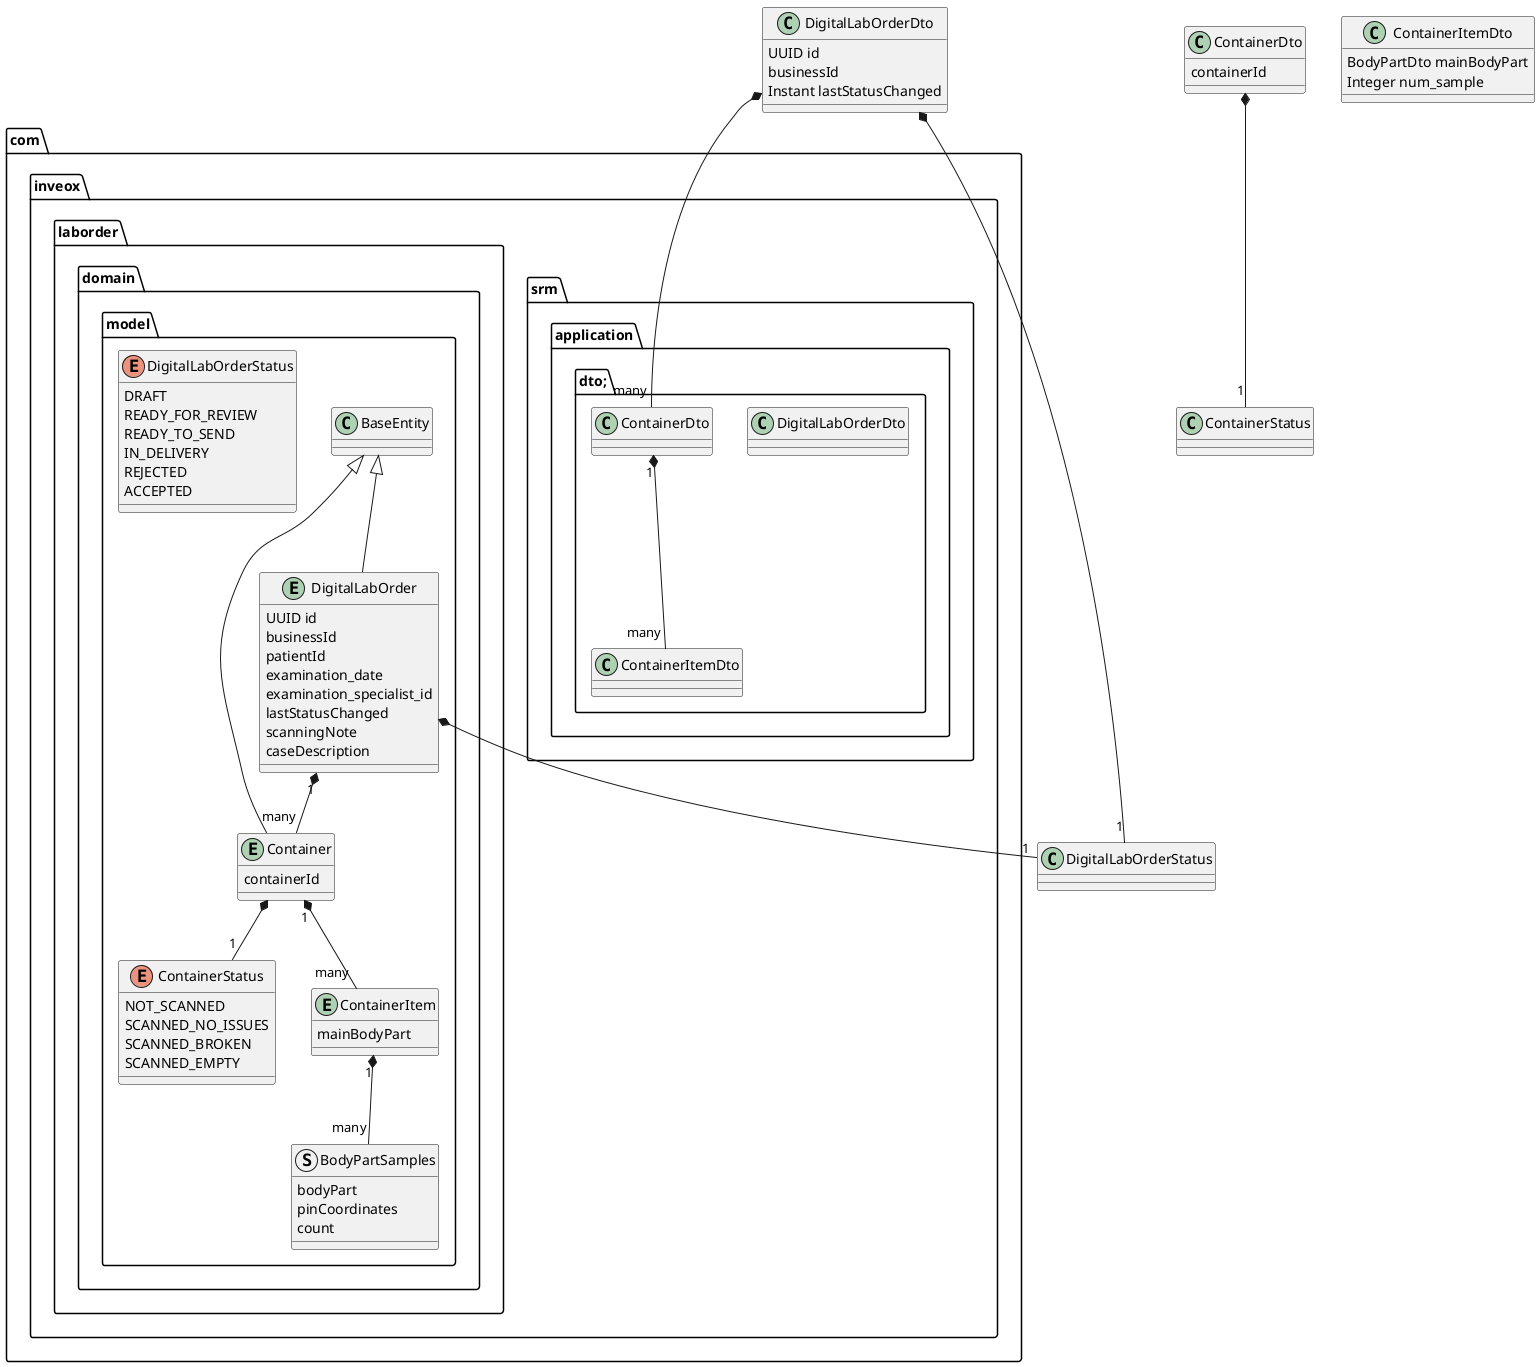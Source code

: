 @startuml


package com.inveox.srm.application.dto;{

    class DigitalLabOrderDto


    class ContainerDto
    class ContainerItemDto

}


class DigitalLabOrderDto {
    UUID id
	businessId	
	Instant lastStatusChanged
}

DigitalLabOrderDto *-- "1" DigitalLabOrderStatus
DigitalLabOrderDto *-- "many" ContainerDto
ContainerDto "1" *-- "many" ContainerItemDto

class ContainerDto {
    containerId
}

class ContainerItemDto {
    BodyPartDto mainBodyPart
    Integer num_sample
}

ContainerDto *-- "1" ContainerStatus



package com.inveox.laborder.domain.model {


 enum ContainerStatus {
    NOT_SCANNED
    SCANNED_NO_ISSUES
    SCANNED_BROKEN
    SCANNED_EMPTY
 }

entity DigitalLabOrder {
    UUID id
    businessId
    patientId
    examination_date
    examination_specialist_id
    lastStatusChanged
    scanningNote
    caseDescription
    }
entity Container {
    containerId
}
struct BodyPartSamples {
    bodyPart
    pinCoordinates
    count
}
entity ContainerItem{
    mainBodyPart
}
BaseEntity <|-- DigitalLabOrder
BaseEntity <|-- Container
DigitalLabOrder "1" *-- "many" Container
Container "1" *-- "many" ContainerItem
ContainerItem "1" *-- "many" BodyPartSamples

DigitalLabOrder *-- "1" DigitalLabOrderStatus
Container *-- "1" ContainerStatus

enum DigitalLabOrderStatus {
 DRAFT
 READY_FOR_REVIEW
 READY_TO_SEND
 IN_DELIVERY
 REJECTED
 ACCEPTED
}

}

@enduml